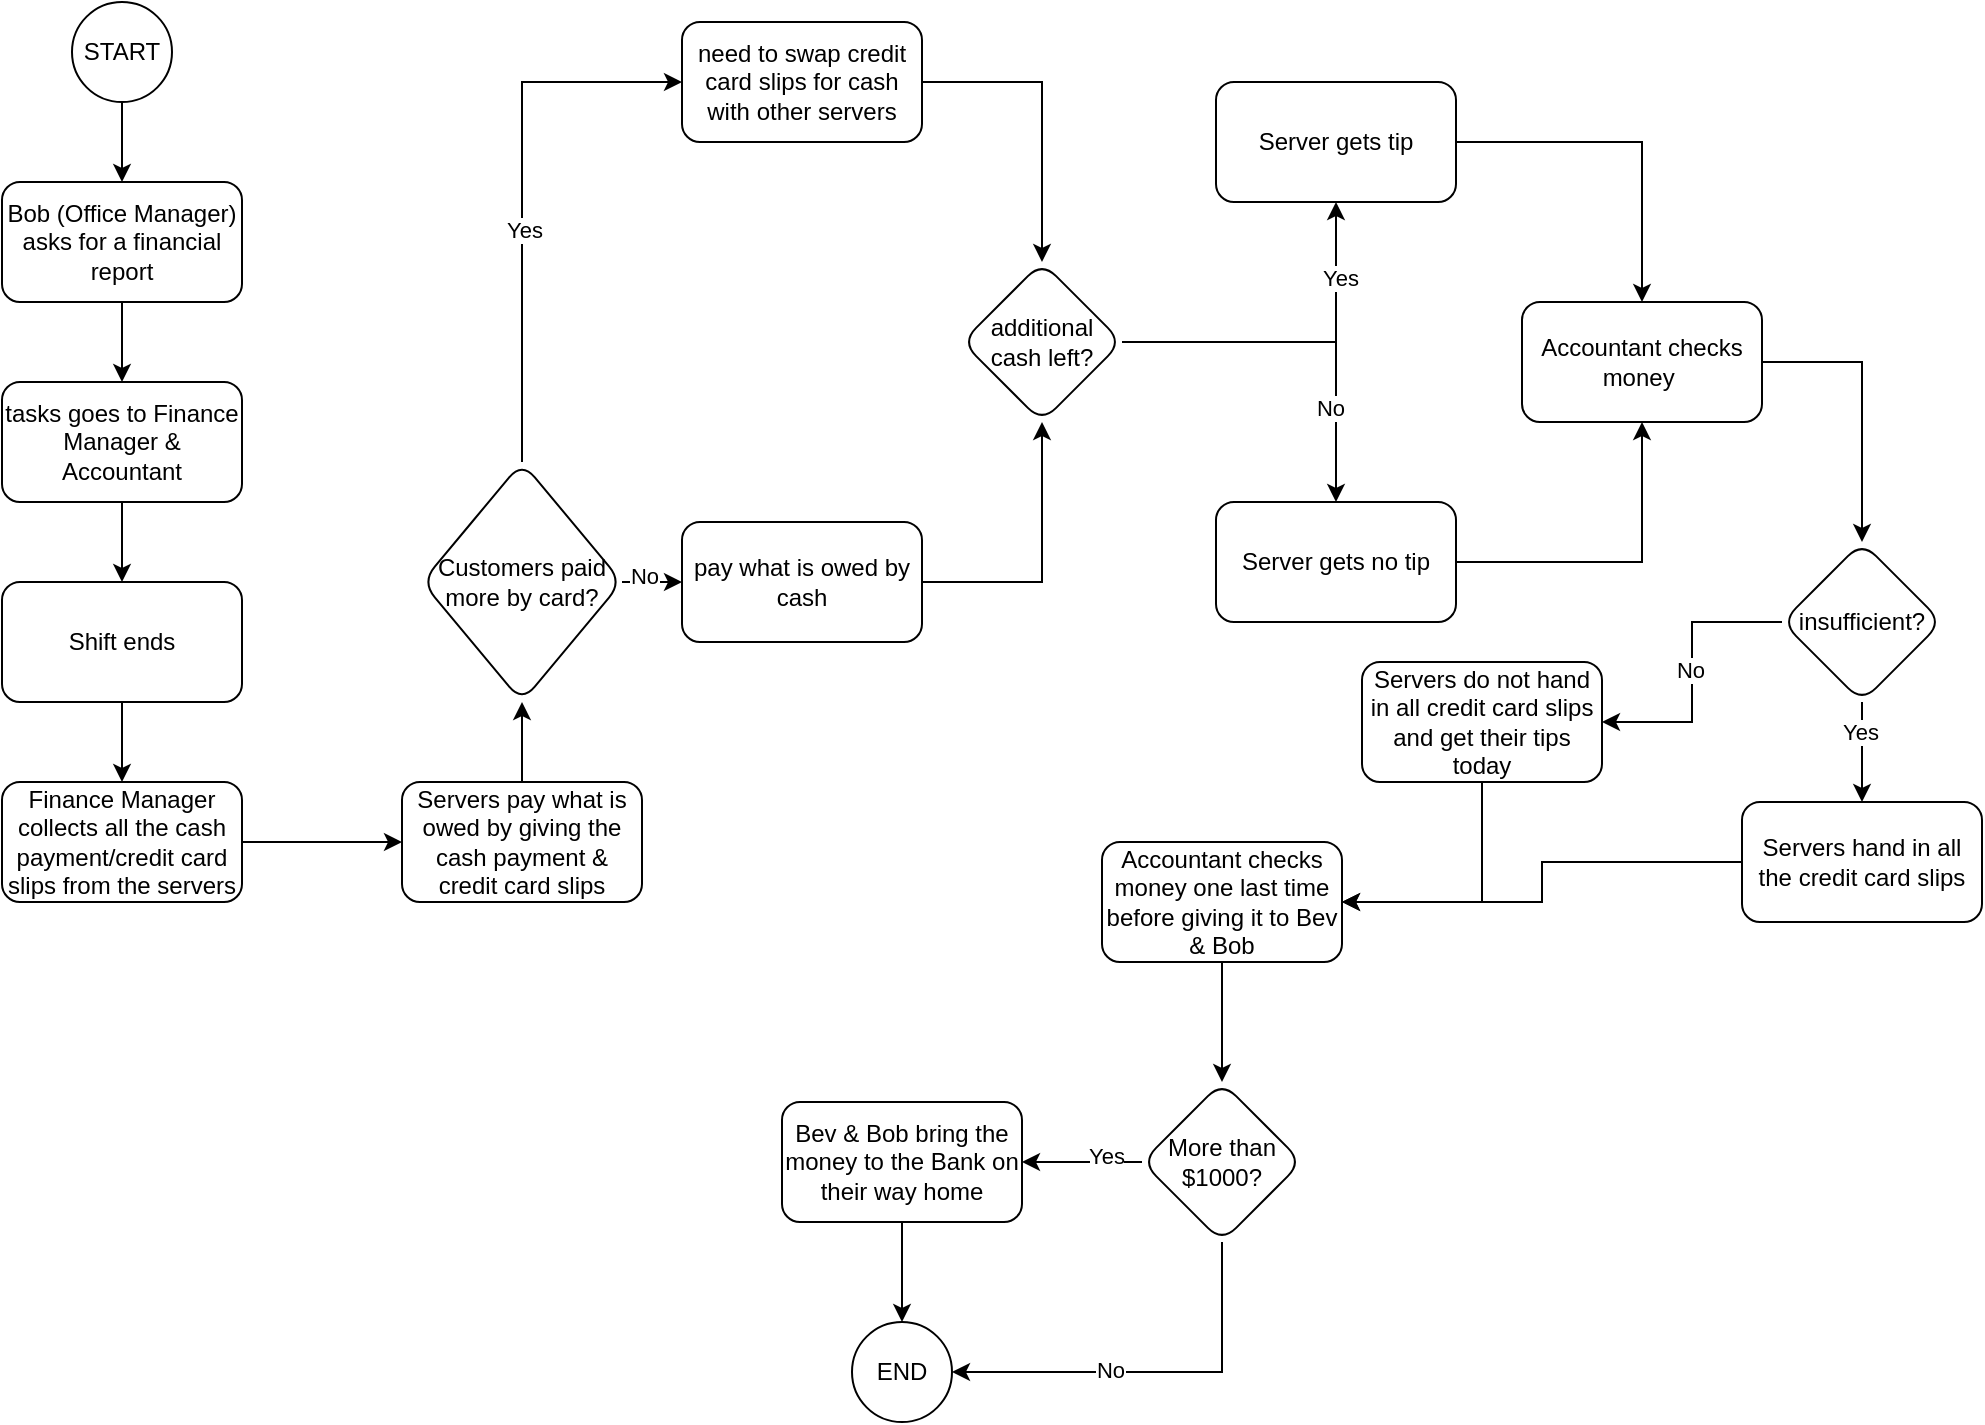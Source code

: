 <mxfile version="24.0.7" type="google">
  <diagram id="C5RBs43oDa-KdzZeNtuy" name="Page-1">
    <mxGraphModel grid="1" page="1" gridSize="10" guides="1" tooltips="1" connect="1" arrows="1" fold="1" pageScale="1" pageWidth="827" pageHeight="1169" math="0" shadow="0">
      <root>
        <mxCell id="WIyWlLk6GJQsqaUBKTNV-0" />
        <mxCell id="WIyWlLk6GJQsqaUBKTNV-1" parent="WIyWlLk6GJQsqaUBKTNV-0" />
        <mxCell id="-gXMC-IU2wIC_211BXXe-2" value="" style="edgeStyle=orthogonalEdgeStyle;rounded=0;orthogonalLoop=1;jettySize=auto;html=1;" edge="1" parent="WIyWlLk6GJQsqaUBKTNV-1" source="-gXMC-IU2wIC_211BXXe-0" target="-gXMC-IU2wIC_211BXXe-1">
          <mxGeometry relative="1" as="geometry" />
        </mxCell>
        <mxCell id="-gXMC-IU2wIC_211BXXe-0" value="START" style="ellipse;whiteSpace=wrap;html=1;" vertex="1" parent="WIyWlLk6GJQsqaUBKTNV-1">
          <mxGeometry x="255" y="120" width="50" height="50" as="geometry" />
        </mxCell>
        <mxCell id="-gXMC-IU2wIC_211BXXe-4" value="" style="edgeStyle=orthogonalEdgeStyle;rounded=0;orthogonalLoop=1;jettySize=auto;html=1;" edge="1" parent="WIyWlLk6GJQsqaUBKTNV-1" source="-gXMC-IU2wIC_211BXXe-1" target="-gXMC-IU2wIC_211BXXe-3">
          <mxGeometry relative="1" as="geometry" />
        </mxCell>
        <mxCell id="-gXMC-IU2wIC_211BXXe-1" value="Bob (Office Manager) asks for a financial report" style="rounded=1;whiteSpace=wrap;html=1;" vertex="1" parent="WIyWlLk6GJQsqaUBKTNV-1">
          <mxGeometry x="220" y="210" width="120" height="60" as="geometry" />
        </mxCell>
        <mxCell id="-gXMC-IU2wIC_211BXXe-10" value="" style="edgeStyle=orthogonalEdgeStyle;rounded=0;orthogonalLoop=1;jettySize=auto;html=1;" edge="1" parent="WIyWlLk6GJQsqaUBKTNV-1" source="-gXMC-IU2wIC_211BXXe-3" target="-gXMC-IU2wIC_211BXXe-9">
          <mxGeometry relative="1" as="geometry" />
        </mxCell>
        <mxCell id="-gXMC-IU2wIC_211BXXe-3" value="tasks goes to Finance Manager &amp;amp; Accountant" style="rounded=1;whiteSpace=wrap;html=1;" vertex="1" parent="WIyWlLk6GJQsqaUBKTNV-1">
          <mxGeometry x="220" y="310" width="120" height="60" as="geometry" />
        </mxCell>
        <mxCell id="-gXMC-IU2wIC_211BXXe-8" value="" style="edgeStyle=orthogonalEdgeStyle;rounded=0;orthogonalLoop=1;jettySize=auto;html=1;" edge="1" parent="WIyWlLk6GJQsqaUBKTNV-1" source="-gXMC-IU2wIC_211BXXe-5" target="-gXMC-IU2wIC_211BXXe-7">
          <mxGeometry relative="1" as="geometry" />
        </mxCell>
        <mxCell id="-gXMC-IU2wIC_211BXXe-5" value="Finance Manager collects all the cash payment/credit card slips from the servers" style="rounded=1;whiteSpace=wrap;html=1;" vertex="1" parent="WIyWlLk6GJQsqaUBKTNV-1">
          <mxGeometry x="220" y="510" width="120" height="60" as="geometry" />
        </mxCell>
        <mxCell id="-gXMC-IU2wIC_211BXXe-24" value="" style="edgeStyle=orthogonalEdgeStyle;rounded=0;orthogonalLoop=1;jettySize=auto;html=1;" edge="1" parent="WIyWlLk6GJQsqaUBKTNV-1" source="-gXMC-IU2wIC_211BXXe-7" target="-gXMC-IU2wIC_211BXXe-23">
          <mxGeometry relative="1" as="geometry" />
        </mxCell>
        <mxCell id="-gXMC-IU2wIC_211BXXe-7" value="Servers pay what is owed by giving the cash payment &amp;amp; credit card slips" style="rounded=1;whiteSpace=wrap;html=1;" vertex="1" parent="WIyWlLk6GJQsqaUBKTNV-1">
          <mxGeometry x="420" y="510" width="120" height="60" as="geometry" />
        </mxCell>
        <mxCell id="-gXMC-IU2wIC_211BXXe-11" style="edgeStyle=orthogonalEdgeStyle;rounded=0;orthogonalLoop=1;jettySize=auto;html=1;exitX=0.5;exitY=1;exitDx=0;exitDy=0;entryX=0.5;entryY=0;entryDx=0;entryDy=0;" edge="1" parent="WIyWlLk6GJQsqaUBKTNV-1" source="-gXMC-IU2wIC_211BXXe-9" target="-gXMC-IU2wIC_211BXXe-5">
          <mxGeometry relative="1" as="geometry" />
        </mxCell>
        <mxCell id="-gXMC-IU2wIC_211BXXe-9" value="Shift ends" style="rounded=1;whiteSpace=wrap;html=1;" vertex="1" parent="WIyWlLk6GJQsqaUBKTNV-1">
          <mxGeometry x="220" y="410" width="120" height="60" as="geometry" />
        </mxCell>
        <mxCell id="-gXMC-IU2wIC_211BXXe-26" value="" style="edgeStyle=orthogonalEdgeStyle;rounded=0;orthogonalLoop=1;jettySize=auto;html=1;" edge="1" parent="WIyWlLk6GJQsqaUBKTNV-1" source="-gXMC-IU2wIC_211BXXe-23" target="-gXMC-IU2wIC_211BXXe-25">
          <mxGeometry relative="1" as="geometry" />
        </mxCell>
        <mxCell id="-gXMC-IU2wIC_211BXXe-44" value="No" style="edgeLabel;html=1;align=center;verticalAlign=middle;resizable=0;points=[];" connectable="0" vertex="1" parent="-gXMC-IU2wIC_211BXXe-26">
          <mxGeometry x="0.24" y="3" relative="1" as="geometry">
            <mxPoint as="offset" />
          </mxGeometry>
        </mxCell>
        <mxCell id="-gXMC-IU2wIC_211BXXe-36" style="edgeStyle=orthogonalEdgeStyle;rounded=0;orthogonalLoop=1;jettySize=auto;html=1;exitX=0.5;exitY=0;exitDx=0;exitDy=0;entryX=0;entryY=0.5;entryDx=0;entryDy=0;" edge="1" parent="WIyWlLk6GJQsqaUBKTNV-1" source="-gXMC-IU2wIC_211BXXe-23" target="-gXMC-IU2wIC_211BXXe-35">
          <mxGeometry relative="1" as="geometry" />
        </mxCell>
        <mxCell id="-gXMC-IU2wIC_211BXXe-43" value="Yes" style="edgeLabel;html=1;align=center;verticalAlign=middle;resizable=0;points=[];" connectable="0" vertex="1" parent="-gXMC-IU2wIC_211BXXe-36">
          <mxGeometry x="-0.141" y="-1" relative="1" as="geometry">
            <mxPoint as="offset" />
          </mxGeometry>
        </mxCell>
        <mxCell id="-gXMC-IU2wIC_211BXXe-23" value="Customers paid more by card?" style="rhombus;whiteSpace=wrap;html=1;rounded=1;" vertex="1" parent="WIyWlLk6GJQsqaUBKTNV-1">
          <mxGeometry x="430" y="350" width="100" height="120" as="geometry" />
        </mxCell>
        <mxCell id="-gXMC-IU2wIC_211BXXe-28" value="" style="edgeStyle=orthogonalEdgeStyle;rounded=0;orthogonalLoop=1;jettySize=auto;html=1;" edge="1" parent="WIyWlLk6GJQsqaUBKTNV-1" source="-gXMC-IU2wIC_211BXXe-25" target="-gXMC-IU2wIC_211BXXe-27">
          <mxGeometry relative="1" as="geometry" />
        </mxCell>
        <mxCell id="-gXMC-IU2wIC_211BXXe-25" value="pay what is owed by cash" style="whiteSpace=wrap;html=1;rounded=1;" vertex="1" parent="WIyWlLk6GJQsqaUBKTNV-1">
          <mxGeometry x="560" y="380" width="120" height="60" as="geometry" />
        </mxCell>
        <mxCell id="-gXMC-IU2wIC_211BXXe-30" value="" style="edgeStyle=orthogonalEdgeStyle;rounded=0;orthogonalLoop=1;jettySize=auto;html=1;" edge="1" parent="WIyWlLk6GJQsqaUBKTNV-1" source="-gXMC-IU2wIC_211BXXe-27" target="-gXMC-IU2wIC_211BXXe-29">
          <mxGeometry relative="1" as="geometry" />
        </mxCell>
        <mxCell id="-gXMC-IU2wIC_211BXXe-41" value="Yes" style="edgeLabel;html=1;align=center;verticalAlign=middle;resizable=0;points=[];" connectable="0" vertex="1" parent="-gXMC-IU2wIC_211BXXe-30">
          <mxGeometry x="0.571" y="-2" relative="1" as="geometry">
            <mxPoint as="offset" />
          </mxGeometry>
        </mxCell>
        <mxCell id="-gXMC-IU2wIC_211BXXe-38" style="edgeStyle=orthogonalEdgeStyle;rounded=0;orthogonalLoop=1;jettySize=auto;html=1;exitX=1;exitY=0.5;exitDx=0;exitDy=0;entryX=0.5;entryY=0;entryDx=0;entryDy=0;" edge="1" parent="WIyWlLk6GJQsqaUBKTNV-1" source="-gXMC-IU2wIC_211BXXe-27" target="-gXMC-IU2wIC_211BXXe-31">
          <mxGeometry relative="1" as="geometry" />
        </mxCell>
        <mxCell id="-gXMC-IU2wIC_211BXXe-40" value="No" style="edgeLabel;html=1;align=center;verticalAlign=middle;resizable=0;points=[];" connectable="0" vertex="1" parent="-gXMC-IU2wIC_211BXXe-38">
          <mxGeometry x="0.497" y="-3" relative="1" as="geometry">
            <mxPoint as="offset" />
          </mxGeometry>
        </mxCell>
        <mxCell id="-gXMC-IU2wIC_211BXXe-27" value="additional cash left?" style="rhombus;whiteSpace=wrap;html=1;rounded=1;" vertex="1" parent="WIyWlLk6GJQsqaUBKTNV-1">
          <mxGeometry x="700" y="250" width="80" height="80" as="geometry" />
        </mxCell>
        <mxCell id="-gXMC-IU2wIC_211BXXe-46" style="edgeStyle=orthogonalEdgeStyle;rounded=0;orthogonalLoop=1;jettySize=auto;html=1;exitX=1;exitY=0.5;exitDx=0;exitDy=0;entryX=0.5;entryY=0;entryDx=0;entryDy=0;" edge="1" parent="WIyWlLk6GJQsqaUBKTNV-1" source="-gXMC-IU2wIC_211BXXe-29" target="-gXMC-IU2wIC_211BXXe-45">
          <mxGeometry relative="1" as="geometry" />
        </mxCell>
        <mxCell id="-gXMC-IU2wIC_211BXXe-29" value="Server gets tip" style="whiteSpace=wrap;html=1;rounded=1;" vertex="1" parent="WIyWlLk6GJQsqaUBKTNV-1">
          <mxGeometry x="827" y="160" width="120" height="60" as="geometry" />
        </mxCell>
        <mxCell id="-gXMC-IU2wIC_211BXXe-47" style="edgeStyle=orthogonalEdgeStyle;rounded=0;orthogonalLoop=1;jettySize=auto;html=1;exitX=1;exitY=0.5;exitDx=0;exitDy=0;entryX=0.5;entryY=1;entryDx=0;entryDy=0;" edge="1" parent="WIyWlLk6GJQsqaUBKTNV-1" source="-gXMC-IU2wIC_211BXXe-31" target="-gXMC-IU2wIC_211BXXe-45">
          <mxGeometry relative="1" as="geometry" />
        </mxCell>
        <mxCell id="-gXMC-IU2wIC_211BXXe-31" value="Server gets no tip" style="whiteSpace=wrap;html=1;rounded=1;" vertex="1" parent="WIyWlLk6GJQsqaUBKTNV-1">
          <mxGeometry x="827" y="370" width="120" height="60" as="geometry" />
        </mxCell>
        <mxCell id="-gXMC-IU2wIC_211BXXe-37" style="edgeStyle=orthogonalEdgeStyle;rounded=0;orthogonalLoop=1;jettySize=auto;html=1;exitX=1;exitY=0.5;exitDx=0;exitDy=0;" edge="1" parent="WIyWlLk6GJQsqaUBKTNV-1" source="-gXMC-IU2wIC_211BXXe-35" target="-gXMC-IU2wIC_211BXXe-27">
          <mxGeometry relative="1" as="geometry" />
        </mxCell>
        <mxCell id="-gXMC-IU2wIC_211BXXe-35" value="need to swap credit card slips for cash with other servers" style="rounded=1;whiteSpace=wrap;html=1;" vertex="1" parent="WIyWlLk6GJQsqaUBKTNV-1">
          <mxGeometry x="560" y="130" width="120" height="60" as="geometry" />
        </mxCell>
        <mxCell id="-gXMC-IU2wIC_211BXXe-49" value="" style="edgeStyle=orthogonalEdgeStyle;rounded=0;orthogonalLoop=1;jettySize=auto;html=1;" edge="1" parent="WIyWlLk6GJQsqaUBKTNV-1" source="-gXMC-IU2wIC_211BXXe-45" target="-gXMC-IU2wIC_211BXXe-48">
          <mxGeometry relative="1" as="geometry" />
        </mxCell>
        <mxCell id="-gXMC-IU2wIC_211BXXe-45" value="Accountant checks money&amp;nbsp;" style="rounded=1;whiteSpace=wrap;html=1;" vertex="1" parent="WIyWlLk6GJQsqaUBKTNV-1">
          <mxGeometry x="980" y="270" width="120" height="60" as="geometry" />
        </mxCell>
        <mxCell id="-gXMC-IU2wIC_211BXXe-51" value="" style="edgeStyle=orthogonalEdgeStyle;rounded=0;orthogonalLoop=1;jettySize=auto;html=1;" edge="1" parent="WIyWlLk6GJQsqaUBKTNV-1" source="-gXMC-IU2wIC_211BXXe-48" target="-gXMC-IU2wIC_211BXXe-50">
          <mxGeometry relative="1" as="geometry" />
        </mxCell>
        <mxCell id="-gXMC-IU2wIC_211BXXe-67" value="Yes" style="edgeLabel;html=1;align=center;verticalAlign=middle;resizable=0;points=[];" connectable="0" vertex="1" parent="-gXMC-IU2wIC_211BXXe-51">
          <mxGeometry x="-0.4" y="-1" relative="1" as="geometry">
            <mxPoint as="offset" />
          </mxGeometry>
        </mxCell>
        <mxCell id="-gXMC-IU2wIC_211BXXe-55" value="" style="edgeStyle=orthogonalEdgeStyle;rounded=0;orthogonalLoop=1;jettySize=auto;html=1;" edge="1" parent="WIyWlLk6GJQsqaUBKTNV-1" source="-gXMC-IU2wIC_211BXXe-48" target="-gXMC-IU2wIC_211BXXe-54">
          <mxGeometry relative="1" as="geometry" />
        </mxCell>
        <mxCell id="-gXMC-IU2wIC_211BXXe-66" value="No" style="edgeLabel;html=1;align=center;verticalAlign=middle;resizable=0;points=[];" connectable="0" vertex="1" parent="-gXMC-IU2wIC_211BXXe-55">
          <mxGeometry x="-0.014" y="-1" relative="1" as="geometry">
            <mxPoint as="offset" />
          </mxGeometry>
        </mxCell>
        <mxCell id="-gXMC-IU2wIC_211BXXe-48" value="insufficient?" style="rhombus;whiteSpace=wrap;html=1;rounded=1;" vertex="1" parent="WIyWlLk6GJQsqaUBKTNV-1">
          <mxGeometry x="1110" y="390" width="80" height="80" as="geometry" />
        </mxCell>
        <mxCell id="-gXMC-IU2wIC_211BXXe-53" value="" style="edgeStyle=orthogonalEdgeStyle;rounded=0;orthogonalLoop=1;jettySize=auto;html=1;" edge="1" parent="WIyWlLk6GJQsqaUBKTNV-1" source="-gXMC-IU2wIC_211BXXe-50" target="-gXMC-IU2wIC_211BXXe-52">
          <mxGeometry relative="1" as="geometry" />
        </mxCell>
        <mxCell id="-gXMC-IU2wIC_211BXXe-50" value="Servers hand in all the credit card slips" style="whiteSpace=wrap;html=1;rounded=1;" vertex="1" parent="WIyWlLk6GJQsqaUBKTNV-1">
          <mxGeometry x="1090" y="520" width="120" height="60" as="geometry" />
        </mxCell>
        <mxCell id="-gXMC-IU2wIC_211BXXe-58" value="" style="edgeStyle=orthogonalEdgeStyle;rounded=0;orthogonalLoop=1;jettySize=auto;html=1;" edge="1" parent="WIyWlLk6GJQsqaUBKTNV-1" source="-gXMC-IU2wIC_211BXXe-52" target="-gXMC-IU2wIC_211BXXe-57">
          <mxGeometry relative="1" as="geometry" />
        </mxCell>
        <mxCell id="-gXMC-IU2wIC_211BXXe-52" value="Accountant checks money one last time before giving it to Bev &amp;amp; Bob" style="whiteSpace=wrap;html=1;rounded=1;" vertex="1" parent="WIyWlLk6GJQsqaUBKTNV-1">
          <mxGeometry x="770" y="540" width="120" height="60" as="geometry" />
        </mxCell>
        <mxCell id="-gXMC-IU2wIC_211BXXe-56" style="edgeStyle=orthogonalEdgeStyle;rounded=0;orthogonalLoop=1;jettySize=auto;html=1;exitX=0.5;exitY=1;exitDx=0;exitDy=0;entryX=1;entryY=0.5;entryDx=0;entryDy=0;" edge="1" parent="WIyWlLk6GJQsqaUBKTNV-1" source="-gXMC-IU2wIC_211BXXe-54" target="-gXMC-IU2wIC_211BXXe-52">
          <mxGeometry relative="1" as="geometry">
            <Array as="points">
              <mxPoint x="960" y="570" />
            </Array>
          </mxGeometry>
        </mxCell>
        <mxCell id="-gXMC-IU2wIC_211BXXe-54" value="Servers do not hand in all credit card slips and get their tips today" style="whiteSpace=wrap;html=1;rounded=1;" vertex="1" parent="WIyWlLk6GJQsqaUBKTNV-1">
          <mxGeometry x="900" y="450" width="120" height="60" as="geometry" />
        </mxCell>
        <mxCell id="-gXMC-IU2wIC_211BXXe-61" value="" style="edgeStyle=orthogonalEdgeStyle;rounded=0;orthogonalLoop=1;jettySize=auto;html=1;" edge="1" parent="WIyWlLk6GJQsqaUBKTNV-1" source="-gXMC-IU2wIC_211BXXe-57" target="-gXMC-IU2wIC_211BXXe-60">
          <mxGeometry relative="1" as="geometry" />
        </mxCell>
        <mxCell id="-gXMC-IU2wIC_211BXXe-64" value="Yes" style="edgeLabel;html=1;align=center;verticalAlign=middle;resizable=0;points=[];" connectable="0" vertex="1" parent="-gXMC-IU2wIC_211BXXe-61">
          <mxGeometry x="-0.4" y="-3" relative="1" as="geometry">
            <mxPoint as="offset" />
          </mxGeometry>
        </mxCell>
        <mxCell id="-gXMC-IU2wIC_211BXXe-62" style="edgeStyle=orthogonalEdgeStyle;rounded=0;orthogonalLoop=1;jettySize=auto;html=1;exitX=0.5;exitY=1;exitDx=0;exitDy=0;entryX=1;entryY=0.5;entryDx=0;entryDy=0;" edge="1" parent="WIyWlLk6GJQsqaUBKTNV-1" source="-gXMC-IU2wIC_211BXXe-57" target="-gXMC-IU2wIC_211BXXe-59">
          <mxGeometry relative="1" as="geometry" />
        </mxCell>
        <mxCell id="-gXMC-IU2wIC_211BXXe-65" value="No" style="edgeLabel;html=1;align=center;verticalAlign=middle;resizable=0;points=[];" connectable="0" vertex="1" parent="-gXMC-IU2wIC_211BXXe-62">
          <mxGeometry x="0.21" y="-1" relative="1" as="geometry">
            <mxPoint as="offset" />
          </mxGeometry>
        </mxCell>
        <mxCell id="-gXMC-IU2wIC_211BXXe-57" value="More than $1000?" style="rhombus;whiteSpace=wrap;html=1;rounded=1;" vertex="1" parent="WIyWlLk6GJQsqaUBKTNV-1">
          <mxGeometry x="790" y="660" width="80" height="80" as="geometry" />
        </mxCell>
        <mxCell id="-gXMC-IU2wIC_211BXXe-59" value="END" style="ellipse;whiteSpace=wrap;html=1;" vertex="1" parent="WIyWlLk6GJQsqaUBKTNV-1">
          <mxGeometry x="645" y="780" width="50" height="50" as="geometry" />
        </mxCell>
        <mxCell id="-gXMC-IU2wIC_211BXXe-63" style="edgeStyle=orthogonalEdgeStyle;rounded=0;orthogonalLoop=1;jettySize=auto;html=1;exitX=0.5;exitY=1;exitDx=0;exitDy=0;entryX=0.5;entryY=0;entryDx=0;entryDy=0;" edge="1" parent="WIyWlLk6GJQsqaUBKTNV-1" source="-gXMC-IU2wIC_211BXXe-60" target="-gXMC-IU2wIC_211BXXe-59">
          <mxGeometry relative="1" as="geometry" />
        </mxCell>
        <mxCell id="-gXMC-IU2wIC_211BXXe-60" value="Bev &amp;amp; Bob bring the money to the Bank on their way home" style="whiteSpace=wrap;html=1;rounded=1;" vertex="1" parent="WIyWlLk6GJQsqaUBKTNV-1">
          <mxGeometry x="610" y="670" width="120" height="60" as="geometry" />
        </mxCell>
      </root>
    </mxGraphModel>
  </diagram>
</mxfile>
